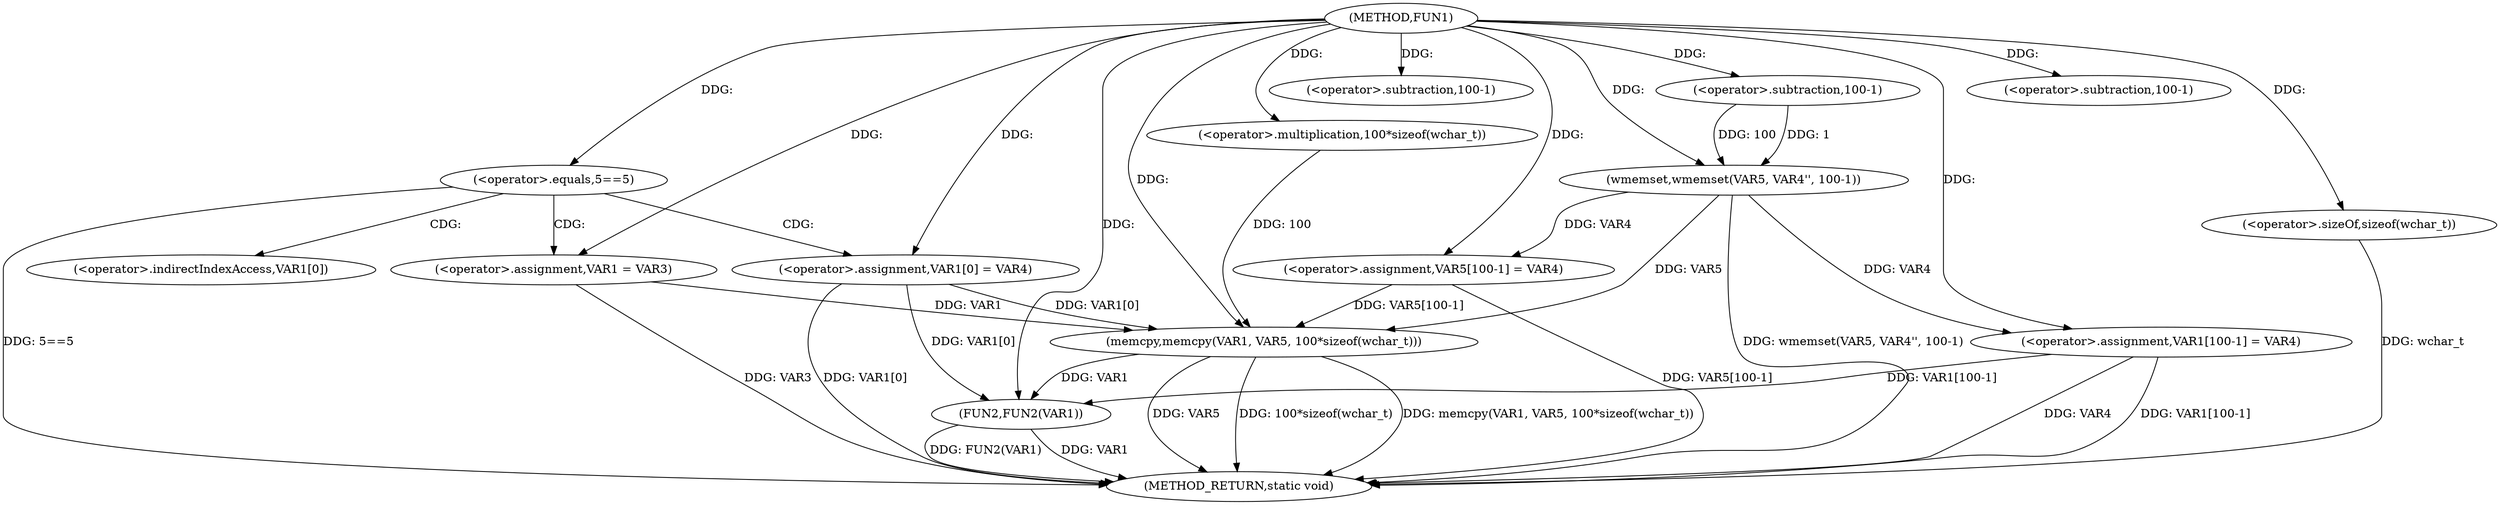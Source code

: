 digraph FUN1 {  
"1000100" [label = "(METHOD,FUN1)" ]
"1000149" [label = "(METHOD_RETURN,static void)" ]
"1000106" [label = "(<operator>.equals,5==5)" ]
"1000110" [label = "(<operator>.assignment,VAR1 = VAR3)" ]
"1000113" [label = "(<operator>.assignment,VAR1[0] = VAR4)" ]
"1000120" [label = "(wmemset,wmemset(VAR5, VAR4'', 100-1))" ]
"1000123" [label = "(<operator>.subtraction,100-1)" ]
"1000126" [label = "(<operator>.assignment,VAR5[100-1] = VAR4)" ]
"1000129" [label = "(<operator>.subtraction,100-1)" ]
"1000133" [label = "(memcpy,memcpy(VAR1, VAR5, 100*sizeof(wchar_t)))" ]
"1000136" [label = "(<operator>.multiplication,100*sizeof(wchar_t))" ]
"1000138" [label = "(<operator>.sizeOf,sizeof(wchar_t))" ]
"1000140" [label = "(<operator>.assignment,VAR1[100-1] = VAR4)" ]
"1000143" [label = "(<operator>.subtraction,100-1)" ]
"1000147" [label = "(FUN2,FUN2(VAR1))" ]
"1000114" [label = "(<operator>.indirectIndexAccess,VAR1[0])" ]
  "1000113" -> "1000149"  [ label = "DDG: VAR1[0]"] 
  "1000147" -> "1000149"  [ label = "DDG: VAR1"] 
  "1000126" -> "1000149"  [ label = "DDG: VAR5[100-1]"] 
  "1000140" -> "1000149"  [ label = "DDG: VAR4"] 
  "1000147" -> "1000149"  [ label = "DDG: FUN2(VAR1)"] 
  "1000106" -> "1000149"  [ label = "DDG: 5==5"] 
  "1000140" -> "1000149"  [ label = "DDG: VAR1[100-1]"] 
  "1000138" -> "1000149"  [ label = "DDG: wchar_t"] 
  "1000133" -> "1000149"  [ label = "DDG: memcpy(VAR1, VAR5, 100*sizeof(wchar_t))"] 
  "1000110" -> "1000149"  [ label = "DDG: VAR3"] 
  "1000133" -> "1000149"  [ label = "DDG: VAR5"] 
  "1000120" -> "1000149"  [ label = "DDG: wmemset(VAR5, VAR4'', 100-1)"] 
  "1000133" -> "1000149"  [ label = "DDG: 100*sizeof(wchar_t)"] 
  "1000100" -> "1000106"  [ label = "DDG: "] 
  "1000100" -> "1000110"  [ label = "DDG: "] 
  "1000100" -> "1000113"  [ label = "DDG: "] 
  "1000100" -> "1000120"  [ label = "DDG: "] 
  "1000123" -> "1000120"  [ label = "DDG: 100"] 
  "1000123" -> "1000120"  [ label = "DDG: 1"] 
  "1000100" -> "1000123"  [ label = "DDG: "] 
  "1000120" -> "1000126"  [ label = "DDG: VAR4"] 
  "1000100" -> "1000126"  [ label = "DDG: "] 
  "1000100" -> "1000129"  [ label = "DDG: "] 
  "1000113" -> "1000133"  [ label = "DDG: VAR1[0]"] 
  "1000110" -> "1000133"  [ label = "DDG: VAR1"] 
  "1000100" -> "1000133"  [ label = "DDG: "] 
  "1000120" -> "1000133"  [ label = "DDG: VAR5"] 
  "1000126" -> "1000133"  [ label = "DDG: VAR5[100-1]"] 
  "1000136" -> "1000133"  [ label = "DDG: 100"] 
  "1000100" -> "1000136"  [ label = "DDG: "] 
  "1000100" -> "1000138"  [ label = "DDG: "] 
  "1000100" -> "1000140"  [ label = "DDG: "] 
  "1000120" -> "1000140"  [ label = "DDG: VAR4"] 
  "1000100" -> "1000143"  [ label = "DDG: "] 
  "1000113" -> "1000147"  [ label = "DDG: VAR1[0]"] 
  "1000140" -> "1000147"  [ label = "DDG: VAR1[100-1]"] 
  "1000133" -> "1000147"  [ label = "DDG: VAR1"] 
  "1000100" -> "1000147"  [ label = "DDG: "] 
  "1000106" -> "1000110"  [ label = "CDG: "] 
  "1000106" -> "1000113"  [ label = "CDG: "] 
  "1000106" -> "1000114"  [ label = "CDG: "] 
}
